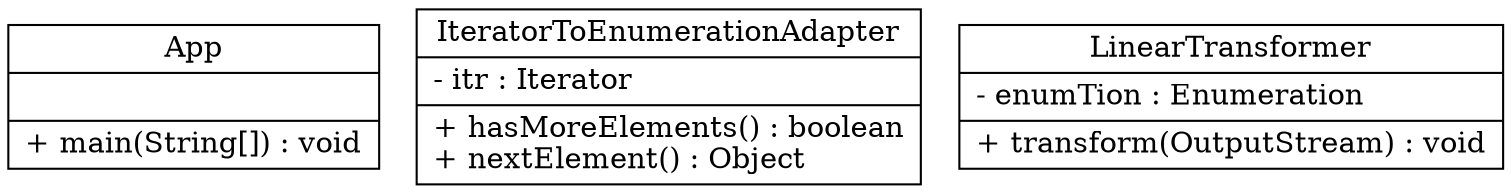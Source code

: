 digraph sassy_uml{node [shape = "record"] App[label = "{App||+ main(String[]) : void\l
}"]
IteratorToEnumerationAdapter[label = "{IteratorToEnumerationAdapter|- itr : Iterator\l
|+ hasMoreElements() : boolean\l
+ nextElement() : Object\l
}"]
LinearTransformer[label = "{LinearTransformer|- enumTion : Enumeration\l
|+ transform(OutputStream) : void\l
}"]
}